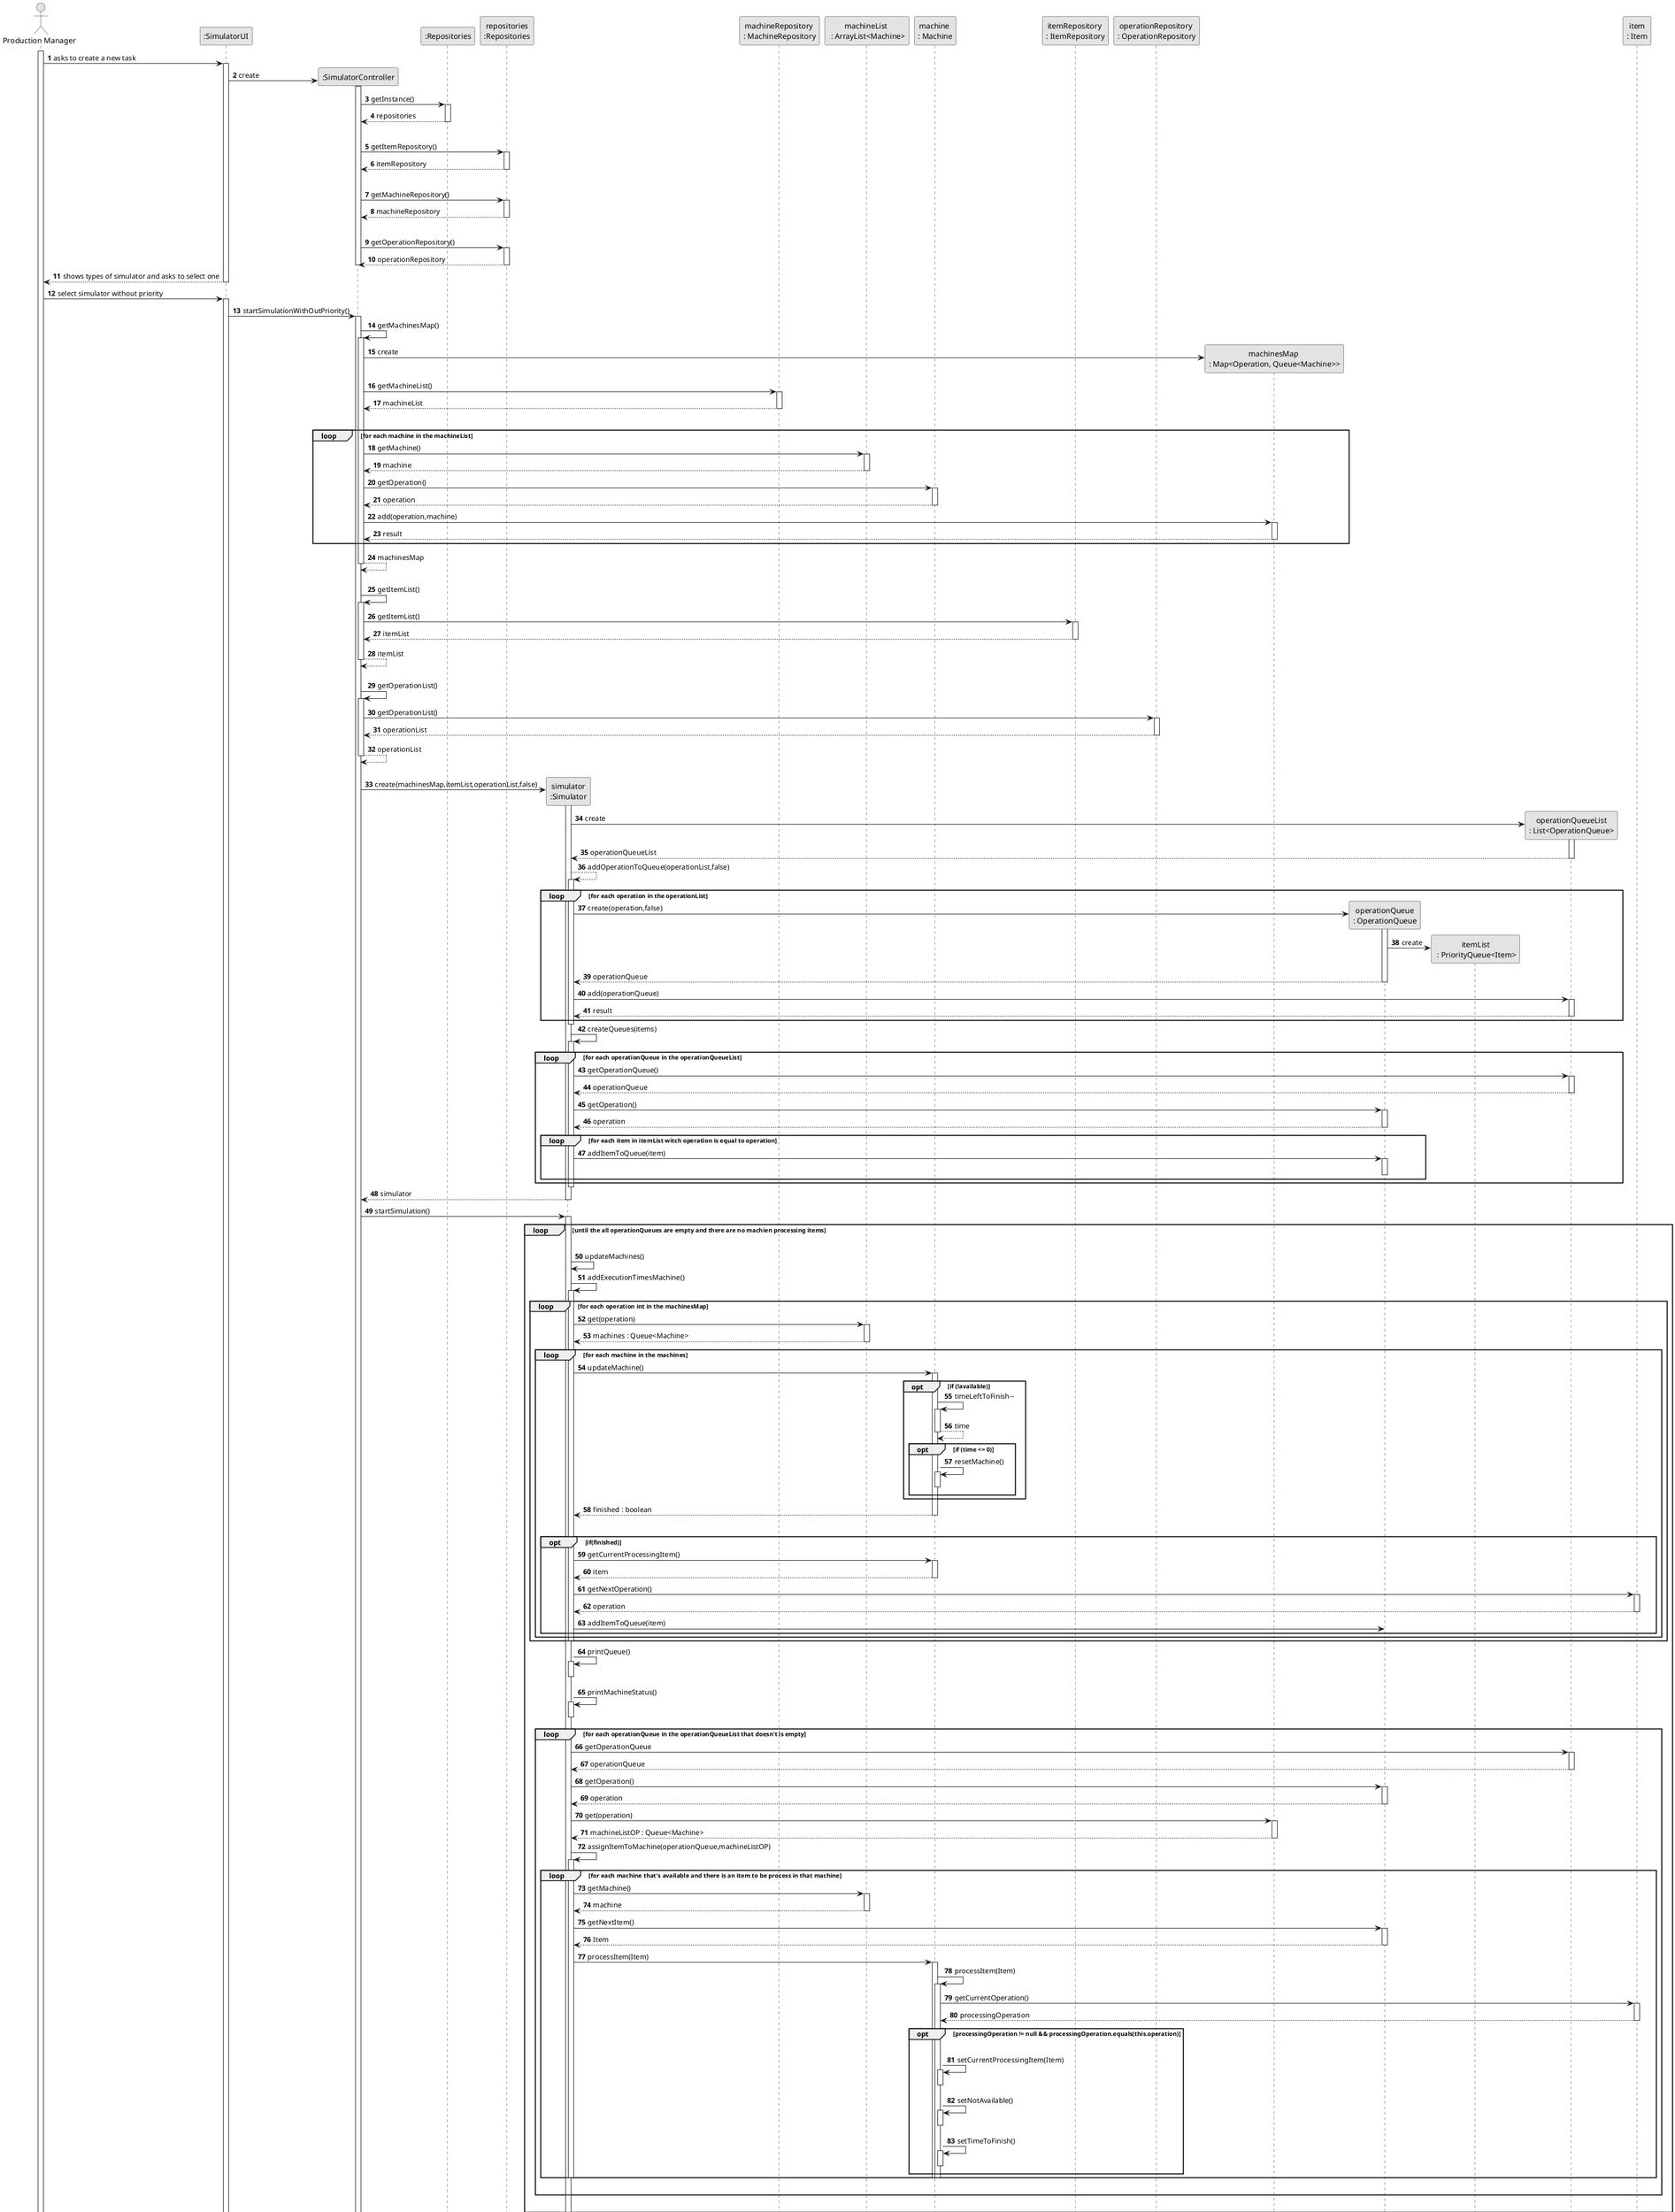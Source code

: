 @startuml
skinparam monochrome true
skinparam packageStyle rectangle
skinparam shadowing false

autonumber

'hide footbox
actor "Production Manager" as ADM
participant ":SimulatorUI" as UI
participant ":SimulatorController" as CTRL
participant ":Repositories" as RepositorySingleton
participant "repositories\n:Repositories" as PLAT
participant "simulator\n:Simulator" as SIMUL
participant "machineRepository \n: MachineRepository" as MACHREP
participant "machineList \n : ArrayList<Machine>" as MACHLIST
participant "machine \n: Machine" as MACH
participant "itemRepository \n: ItemRepository" as ITMREP
participant "operationRepository \n: OperationRepository" as OPREP
participant "machinesMap \n: Map<Operation, Queue<Machine>>" as MACHMAP
participant "operationQueue\n: OperationQueue" as OPQUE
participant "itemList\n : PriorityQueue<Item>" as ITMLIST
participant "operationQueueList\n: List<OperationQueue>" as OPQULIST
participant "item\n: Item" as ITEM

activate ADM

        ADM -> UI : asks to create a new task

        activate UI

'            UI --> ADM : requests data (reference, description,  informal \n description, technical description, duration, cost)
            'create CTRL
            UI -> CTRL** : create

            activate CTRL

                CTRL -> RepositorySingleton : getInstance()
                activate RepositorySingleton

                    RepositorySingleton --> CTRL: repositories
                deactivate RepositorySingleton

                |||
                CTRL -> PLAT : getItemRepository()
                activate PLAT

                PLAT --> CTRL: itemRepository
                deactivate PLAT

                |||
                CTRL -> PLAT : getMachineRepository()
                activate PLAT

                    PLAT --> CTRL: machineRepository
                deactivate PLAT
                |||

                CTRL -> PLAT : getOperationRepository()
                activate PLAT

                PLAT --> CTRL: operationRepository
                deactivate PLAT

            deactivate CTRL

            UI --> ADM : shows types of simulator and asks to select one
        deactivate UI

    ADM -> UI : select simulator without priority
    activate UI

        UI -> CTRL : startSimulationWithOutPriority()
        activate CTRL

            CTRL -> CTRL : getMachinesMap()
            activate CTRL

                CTRL -> MACHMAP** : create
                CTRL -> MACHREP : getMachineList()
                activate MACHREP

                    MACHREP --> CTRL : machineList
                deactivate MACHREP

                |||

                loop for each machine in the machineList
                    CTRL -> MACHLIST : getMachine()
                    activate MACHLIST

                    MACHLIST --> CTRL : machine
                    deactivate MACHLIST
                    CTRL -> MACH : getOperation()
                    activate MACH

                    MACH --> CTRL : operation
                    deactivate MACH

                    CTRL -> MACHMAP : add(operation,machine)
                    activate MACHMAP

                    MACHMAP --> CTRL : result
                    deactivate MACHMAP


                end
                CTRL --> CTRL: machinesMap
            deactivate CTRL

            |||
            CTRL -> CTRL : getItemList()
            activate CTRL

                CTRL -> ITMREP : getItemList()
                activate ITMREP

                    ITMREP --> CTRL : itemList
                deactivate ITMREP
                CTRL --> CTRL: itemList
            deactivate CTRL

            |||

            CTRL -> CTRL : getOperationList()
            activate CTRL

                CTRL -> OPREP : getOperationList()
                activate OPREP

                    OPREP --> CTRL : operationList
                deactivate OPREP
                CTRL --> CTRL: operationList
            deactivate CTRL

            |||
            CTRL -> SIMUL** : create(machinesMap,itemList,operationList,false)
            activate SIMUL

                SIMUL -> OPQULIST** : create
                activate OPQULIST

                OPQULIST --> SIMUL : operationQueueList
                deactivate OPQULIST

                SIMUL --> SIMUL : addOperationToQueue(operationList,false)
                    activate SIMUL
                        loop for each operation in the operationList
                            SIMUL -> OPQUE** : create(operation,false)
                            activate OPQUE

                                OPQUE -> ITMLIST** : create
                                OPQUE --> SIMUL : operationQueue
                            deactivate OPQUE


                            SIMUL -> OPQULIST : add(operationQueue)
                            activate OPQULIST

                            OPQULIST --> SIMUL : result
                            deactivate OPQULIST
                        end
                    deactivate SIMUL

                SIMUL -> SIMUL : createQueues(items)
                activate SIMUL

                    loop for each operationQueue in the operationQueueList
                        SIMUL -> OPQULIST : getOperationQueue()
                        activate OPQULIST

                            OPQULIST --> SIMUL : operationQueue
                        deactivate OPQULIST

                        SIMUL -> OPQUE : getOperation()
                        activate OPQUE

                        OPQUE --> SIMUL : operation
                        deactivate OPQUE

                        loop for each item in itemList witch operation is equal to operation
                            SIMUL -> OPQUE :addItemToQueue(item)
                            activate OPQUE

                            deactivate OPQUE
                        end

                    end
                deactivate SIMUL

                SIMUL --> CTRL : simulator
            deactivate SIMUL

            CTRL -> SIMUL : startSimulation()
            activate SIMUL

                loop until the all operationQueues are empty and there are no machien processing items
                    |||
                    SIMUL -> SIMUL: updateMachines()
                    SIMUL -> SIMUL : addExecutionTimesMachine()
                    activate SIMUL

                        loop for each operation int in the machinesMap
                            SIMUL -> MACHLIST : get(operation)
                            activate MACHLIST

                                MACHLIST --> SIMUL : machines : Queue<Machine>
                            deactivate MACHLIST
                            loop for each machine in the machines
                                SIMUL -> MACH : updateMachine()
                                activate MACH
                                    opt if (!available)
                                        MACH -> MACH : timeLeftToFinish--
                                        activate MACH
                                            MACH --> MACH : time
                                        deactivate MACH
                                        opt if (time <= 0)
                                            MACH -> MACH : resetMachine()
                                            activate MACH

                                            deactivate MACH

                                        end

                                    end
                                    MACH --> SIMUL : finished : boolean
                                deactivate MACH
                                    |||
                                    opt  if(finished)
                                        SIMUL -> MACH : getCurrentProcessingItem()
                                        activate MACH

                                            MACH --> SIMUL : item
                                        deactivate MACH

                                        SIMUL -> ITEM : getNextOperation()
                                        activate ITEM

                                            ITEM --> SIMUL : operation
                                        deactivate ITEM
                                        SIMUL -> OPQUE : addItemToQueue(item)
                                    end

                                deactivate MACH
                            end

                    deactivate SIMUL
                        end

                    SIMUL -> SIMUL: printQueue()
                    activate SIMUL

                    deactivate SIMUL

                    SIMUL -> SIMUL: printMachineStatus()
                    activate SIMUL

                    deactivate SIMUL

                    loop for each operationQueue in the operationQueueList that doesn't is empty
                        SIMUL -> OPQULIST: getOperationQueue
                        activate OPQULIST

                            OPQULIST --> SIMUL : operationQueue
                        deactivate OPQULIST
                        SIMUL -> OPQUE : getOperation()
                        activate OPQUE

                            OPQUE --> SIMUL: operation
                        deactivate OPQUE
                        SIMUL -> MACHMAP : get(operation)
                        activate MACHMAP

                            MACHMAP --> SIMUL : machineListOP : Queue<Machine>
                        deactivate MACHMAP

                        SIMUL -> SIMUL : assignItemToMachine(operationQueue,machineListOP)
                        activate SIMUL

                        loop for each machine that's available and there is an item to be process in that machine
                            SIMUL -> MACHLIST : getMachine()
                            activate MACHLIST

                                MACHLIST --> SIMUL : machine
                            deactivate MACHLIST
                            SIMUL -> OPQUE : getNextItem()
                            activate OPQUE

                                OPQUE --> SIMUL: Item
                            deactivate OPQUE
                            SIMUL -> MACH : processItem(Item)
                            activate MACH

                                MACH -> MACH : processItem(Item)
                                activate MACH

                                    MACH -> ITEM : getCurrentOperation()
                                    activate ITEM

                                        ITEM --> MACH : processingOperation
                                    deactivate ITEM
                                    opt processingOperation != null && processingOperation.equals(this.operation)
                                        |||
                                        MACH -> MACH : setCurrentProcessingItem(Item)
                                            activate MACH

                                            deactivate MACH
                                        MACH -> MACH : setNotAvailable()
                                            activate MACH

                                            deactivate MACH

                                        MACH -> MACH : setTimeToFinish()
                                            activate MACH

                                            deactivate MACH

                                    end
                                deactivate MACH

                            deactivate MACH
                        deactivate SIMUL
                        end
                        |||
                    end

                        |||
                end
                SIMUL -> SIMUL:
                SIMUL --> CTRL : printExecutionTimesMachine()
            deactivate SIMUL
            CTRL --> UI: printExecutionTimesMachine()

deactivate ADM

@enduml
